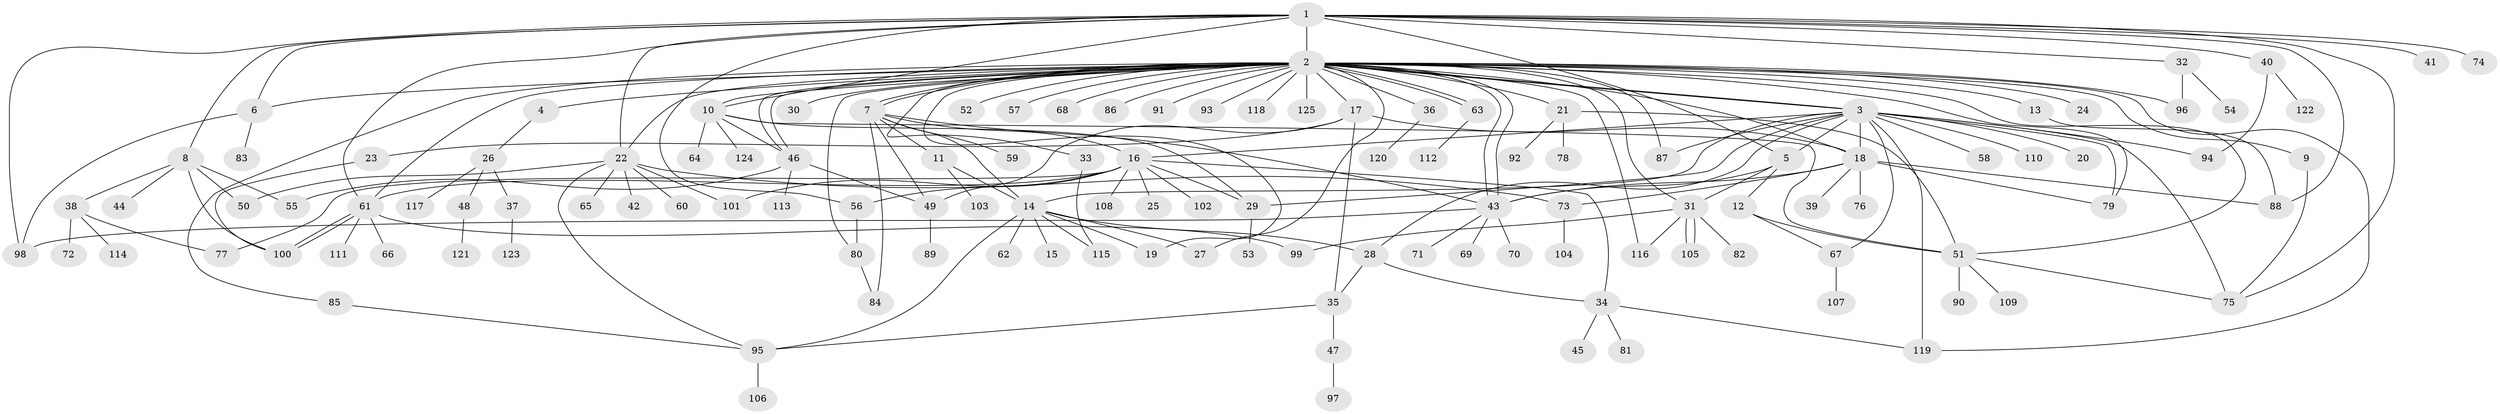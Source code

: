 // coarse degree distribution, {18: 0.010526315789473684, 40: 0.010526315789473684, 16: 0.010526315789473684, 3: 0.10526315789473684, 14: 0.010526315789473684, 8: 0.031578947368421054, 4: 0.06315789473684211, 9: 0.021052631578947368, 2: 0.21052631578947367, 1: 0.45263157894736844, 10: 0.010526315789473684, 5: 0.021052631578947368, 6: 0.031578947368421054, 7: 0.010526315789473684}
// Generated by graph-tools (version 1.1) at 2025/23/03/03/25 07:23:53]
// undirected, 125 vertices, 190 edges
graph export_dot {
graph [start="1"]
  node [color=gray90,style=filled];
  1;
  2;
  3;
  4;
  5;
  6;
  7;
  8;
  9;
  10;
  11;
  12;
  13;
  14;
  15;
  16;
  17;
  18;
  19;
  20;
  21;
  22;
  23;
  24;
  25;
  26;
  27;
  28;
  29;
  30;
  31;
  32;
  33;
  34;
  35;
  36;
  37;
  38;
  39;
  40;
  41;
  42;
  43;
  44;
  45;
  46;
  47;
  48;
  49;
  50;
  51;
  52;
  53;
  54;
  55;
  56;
  57;
  58;
  59;
  60;
  61;
  62;
  63;
  64;
  65;
  66;
  67;
  68;
  69;
  70;
  71;
  72;
  73;
  74;
  75;
  76;
  77;
  78;
  79;
  80;
  81;
  82;
  83;
  84;
  85;
  86;
  87;
  88;
  89;
  90;
  91;
  92;
  93;
  94;
  95;
  96;
  97;
  98;
  99;
  100;
  101;
  102;
  103;
  104;
  105;
  106;
  107;
  108;
  109;
  110;
  111;
  112;
  113;
  114;
  115;
  116;
  117;
  118;
  119;
  120;
  121;
  122;
  123;
  124;
  125;
  1 -- 2;
  1 -- 5;
  1 -- 6;
  1 -- 8;
  1 -- 10;
  1 -- 22;
  1 -- 32;
  1 -- 40;
  1 -- 41;
  1 -- 56;
  1 -- 61;
  1 -- 74;
  1 -- 75;
  1 -- 88;
  1 -- 98;
  2 -- 3;
  2 -- 3;
  2 -- 4;
  2 -- 6;
  2 -- 7;
  2 -- 7;
  2 -- 9;
  2 -- 10;
  2 -- 13;
  2 -- 17;
  2 -- 18;
  2 -- 19;
  2 -- 21;
  2 -- 22;
  2 -- 24;
  2 -- 27;
  2 -- 30;
  2 -- 31;
  2 -- 33;
  2 -- 36;
  2 -- 43;
  2 -- 43;
  2 -- 46;
  2 -- 46;
  2 -- 51;
  2 -- 52;
  2 -- 57;
  2 -- 61;
  2 -- 63;
  2 -- 63;
  2 -- 68;
  2 -- 79;
  2 -- 80;
  2 -- 85;
  2 -- 86;
  2 -- 87;
  2 -- 91;
  2 -- 93;
  2 -- 96;
  2 -- 116;
  2 -- 118;
  2 -- 119;
  2 -- 125;
  3 -- 5;
  3 -- 14;
  3 -- 16;
  3 -- 18;
  3 -- 20;
  3 -- 28;
  3 -- 29;
  3 -- 58;
  3 -- 67;
  3 -- 75;
  3 -- 79;
  3 -- 87;
  3 -- 94;
  3 -- 110;
  3 -- 119;
  4 -- 26;
  5 -- 12;
  5 -- 31;
  5 -- 43;
  6 -- 83;
  6 -- 98;
  7 -- 11;
  7 -- 14;
  7 -- 16;
  7 -- 43;
  7 -- 49;
  7 -- 59;
  7 -- 84;
  8 -- 38;
  8 -- 44;
  8 -- 50;
  8 -- 55;
  8 -- 100;
  9 -- 75;
  10 -- 29;
  10 -- 46;
  10 -- 51;
  10 -- 64;
  10 -- 124;
  11 -- 14;
  11 -- 103;
  12 -- 51;
  12 -- 67;
  13 -- 88;
  14 -- 15;
  14 -- 19;
  14 -- 27;
  14 -- 28;
  14 -- 62;
  14 -- 95;
  14 -- 115;
  16 -- 25;
  16 -- 29;
  16 -- 34;
  16 -- 56;
  16 -- 61;
  16 -- 77;
  16 -- 101;
  16 -- 102;
  16 -- 108;
  17 -- 18;
  17 -- 23;
  17 -- 35;
  17 -- 49;
  18 -- 39;
  18 -- 43;
  18 -- 73;
  18 -- 76;
  18 -- 79;
  18 -- 88;
  21 -- 51;
  21 -- 78;
  21 -- 92;
  22 -- 42;
  22 -- 50;
  22 -- 60;
  22 -- 65;
  22 -- 73;
  22 -- 95;
  22 -- 101;
  23 -- 100;
  26 -- 37;
  26 -- 48;
  26 -- 117;
  28 -- 34;
  28 -- 35;
  29 -- 53;
  31 -- 82;
  31 -- 99;
  31 -- 105;
  31 -- 105;
  31 -- 116;
  32 -- 54;
  32 -- 96;
  33 -- 115;
  34 -- 45;
  34 -- 81;
  34 -- 119;
  35 -- 47;
  35 -- 95;
  36 -- 120;
  37 -- 123;
  38 -- 72;
  38 -- 77;
  38 -- 114;
  40 -- 94;
  40 -- 122;
  43 -- 69;
  43 -- 70;
  43 -- 71;
  43 -- 98;
  46 -- 49;
  46 -- 55;
  46 -- 113;
  47 -- 97;
  48 -- 121;
  49 -- 89;
  51 -- 75;
  51 -- 90;
  51 -- 109;
  56 -- 80;
  61 -- 66;
  61 -- 99;
  61 -- 100;
  61 -- 100;
  61 -- 111;
  63 -- 112;
  67 -- 107;
  73 -- 104;
  80 -- 84;
  85 -- 95;
  95 -- 106;
}
